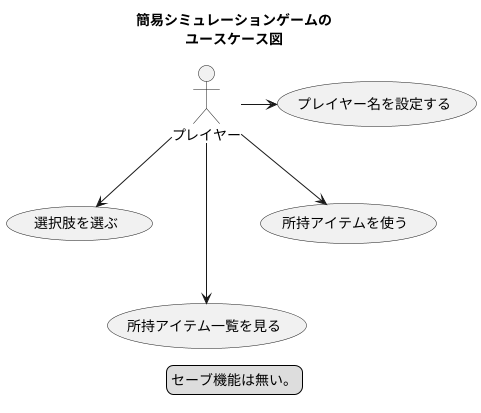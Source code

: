 @startuml
' 作成日:2020/05/17 waim

title 簡易シミュレーションゲームの\nユースケース図

プレイヤー -> (プレイヤー名を設定する)
プレイヤー --> (選択肢を選ぶ)
プレイヤー ---> (所持アイテム一覧を見る)
プレイヤー --> (所持アイテムを使う)

legend
セーブ機能は無い。
end legend
@enduml
